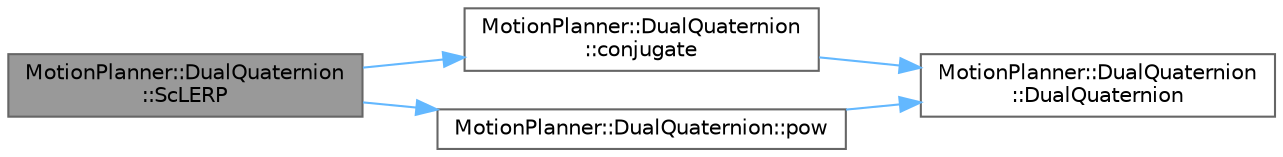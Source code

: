 digraph "MotionPlanner::DualQuaternion::ScLERP"
{
 // LATEX_PDF_SIZE
  bgcolor="transparent";
  edge [fontname=Helvetica,fontsize=10,labelfontname=Helvetica,labelfontsize=10];
  node [fontname=Helvetica,fontsize=10,shape=box,height=0.2,width=0.4];
  rankdir="LR";
  Node1 [label="MotionPlanner::DualQuaternion\l::ScLERP",height=0.2,width=0.4,color="gray40", fillcolor="grey60", style="filled", fontcolor="black",tooltip=" "];
  Node1 -> Node2 [color="steelblue1",style="solid"];
  Node2 [label="MotionPlanner::DualQuaternion\l::conjugate",height=0.2,width=0.4,color="grey40", fillcolor="white", style="filled",URL="$class_motion_planner_1_1_dual_quaternion.html#aa9af3b5df2a7fe6f7575f388d9c14b34",tooltip=" "];
  Node2 -> Node3 [color="steelblue1",style="solid"];
  Node3 [label="MotionPlanner::DualQuaternion\l::DualQuaternion",height=0.2,width=0.4,color="grey40", fillcolor="white", style="filled",URL="$class_motion_planner_1_1_dual_quaternion.html#a595fe97cf68e81a573313a3d063f95fc",tooltip=" "];
  Node1 -> Node4 [color="steelblue1",style="solid"];
  Node4 [label="MotionPlanner::DualQuaternion::pow",height=0.2,width=0.4,color="grey40", fillcolor="white", style="filled",URL="$class_motion_planner_1_1_dual_quaternion.html#a7c7204690164403f741bc13989c692a4",tooltip=" "];
  Node4 -> Node3 [color="steelblue1",style="solid"];
}
